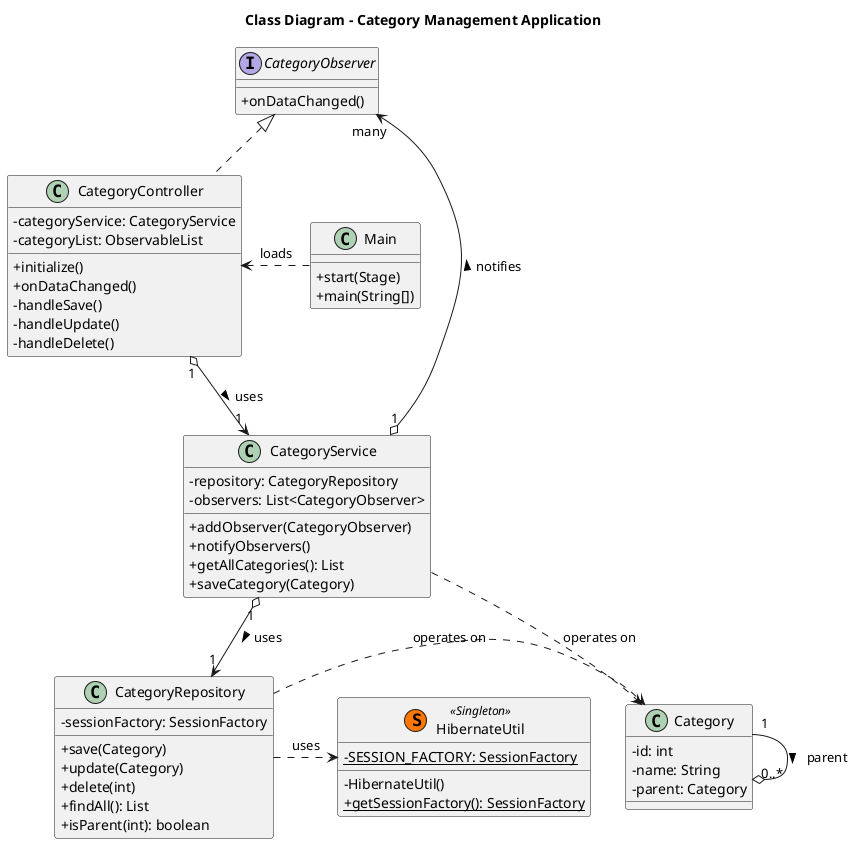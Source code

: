 @startuml
' Dibuat pada: Tue Jun 10 12:10:00 WIB 2025
' Diagram Kelas untuk Aplikasi Manajemen Kategori

title Class Diagram - Category Management Application

skinparam classAttributeIconSize 0

class Main {
  + start(Stage)
  + main(String[])
}

class CategoryController {
  - categoryService: CategoryService
  - categoryList: ObservableList
  + initialize()
  + onDataChanged()
  - handleSave()
  - handleUpdate()
  - handleDelete()
}

class CategoryService {
  - repository: CategoryRepository
  - observers: List<CategoryObserver>
  + addObserver(CategoryObserver)
  + notifyObservers()
  + getAllCategories(): List
  + saveCategory(Category)
}

class CategoryRepository {
  - sessionFactory: SessionFactory
  + save(Category)
  + update(Category)
  + delete(int)
  + findAll(): List
  + isParent(int): boolean
}

class Category {
  - id: int
  - name: String
  - parent: Category
}

class HibernateUtil << (S, #FF7700) Singleton >> {
  - {static} SESSION_FACTORY: SessionFactory
  - HibernateUtil()
  + {static} getSessionFactory(): SessionFactory
}

interface CategoryObserver {
  + onDataChanged()
}

' --- Relationships ---
Main .right.> CategoryController : loads
CategoryController .up.|> CategoryObserver
CategoryController "1" o--> "1" CategoryService : uses >
CategoryService "1" o--> "1" CategoryRepository : uses >
CategoryService "1" o--> "many" CategoryObserver : notifies >

CategoryRepository .> HibernateUtil : uses
CategoryRepository .> Category : operates on
CategoryService ..> Category : operates on

Category "1" --o "0..*" Category : "parent >"

@enduml